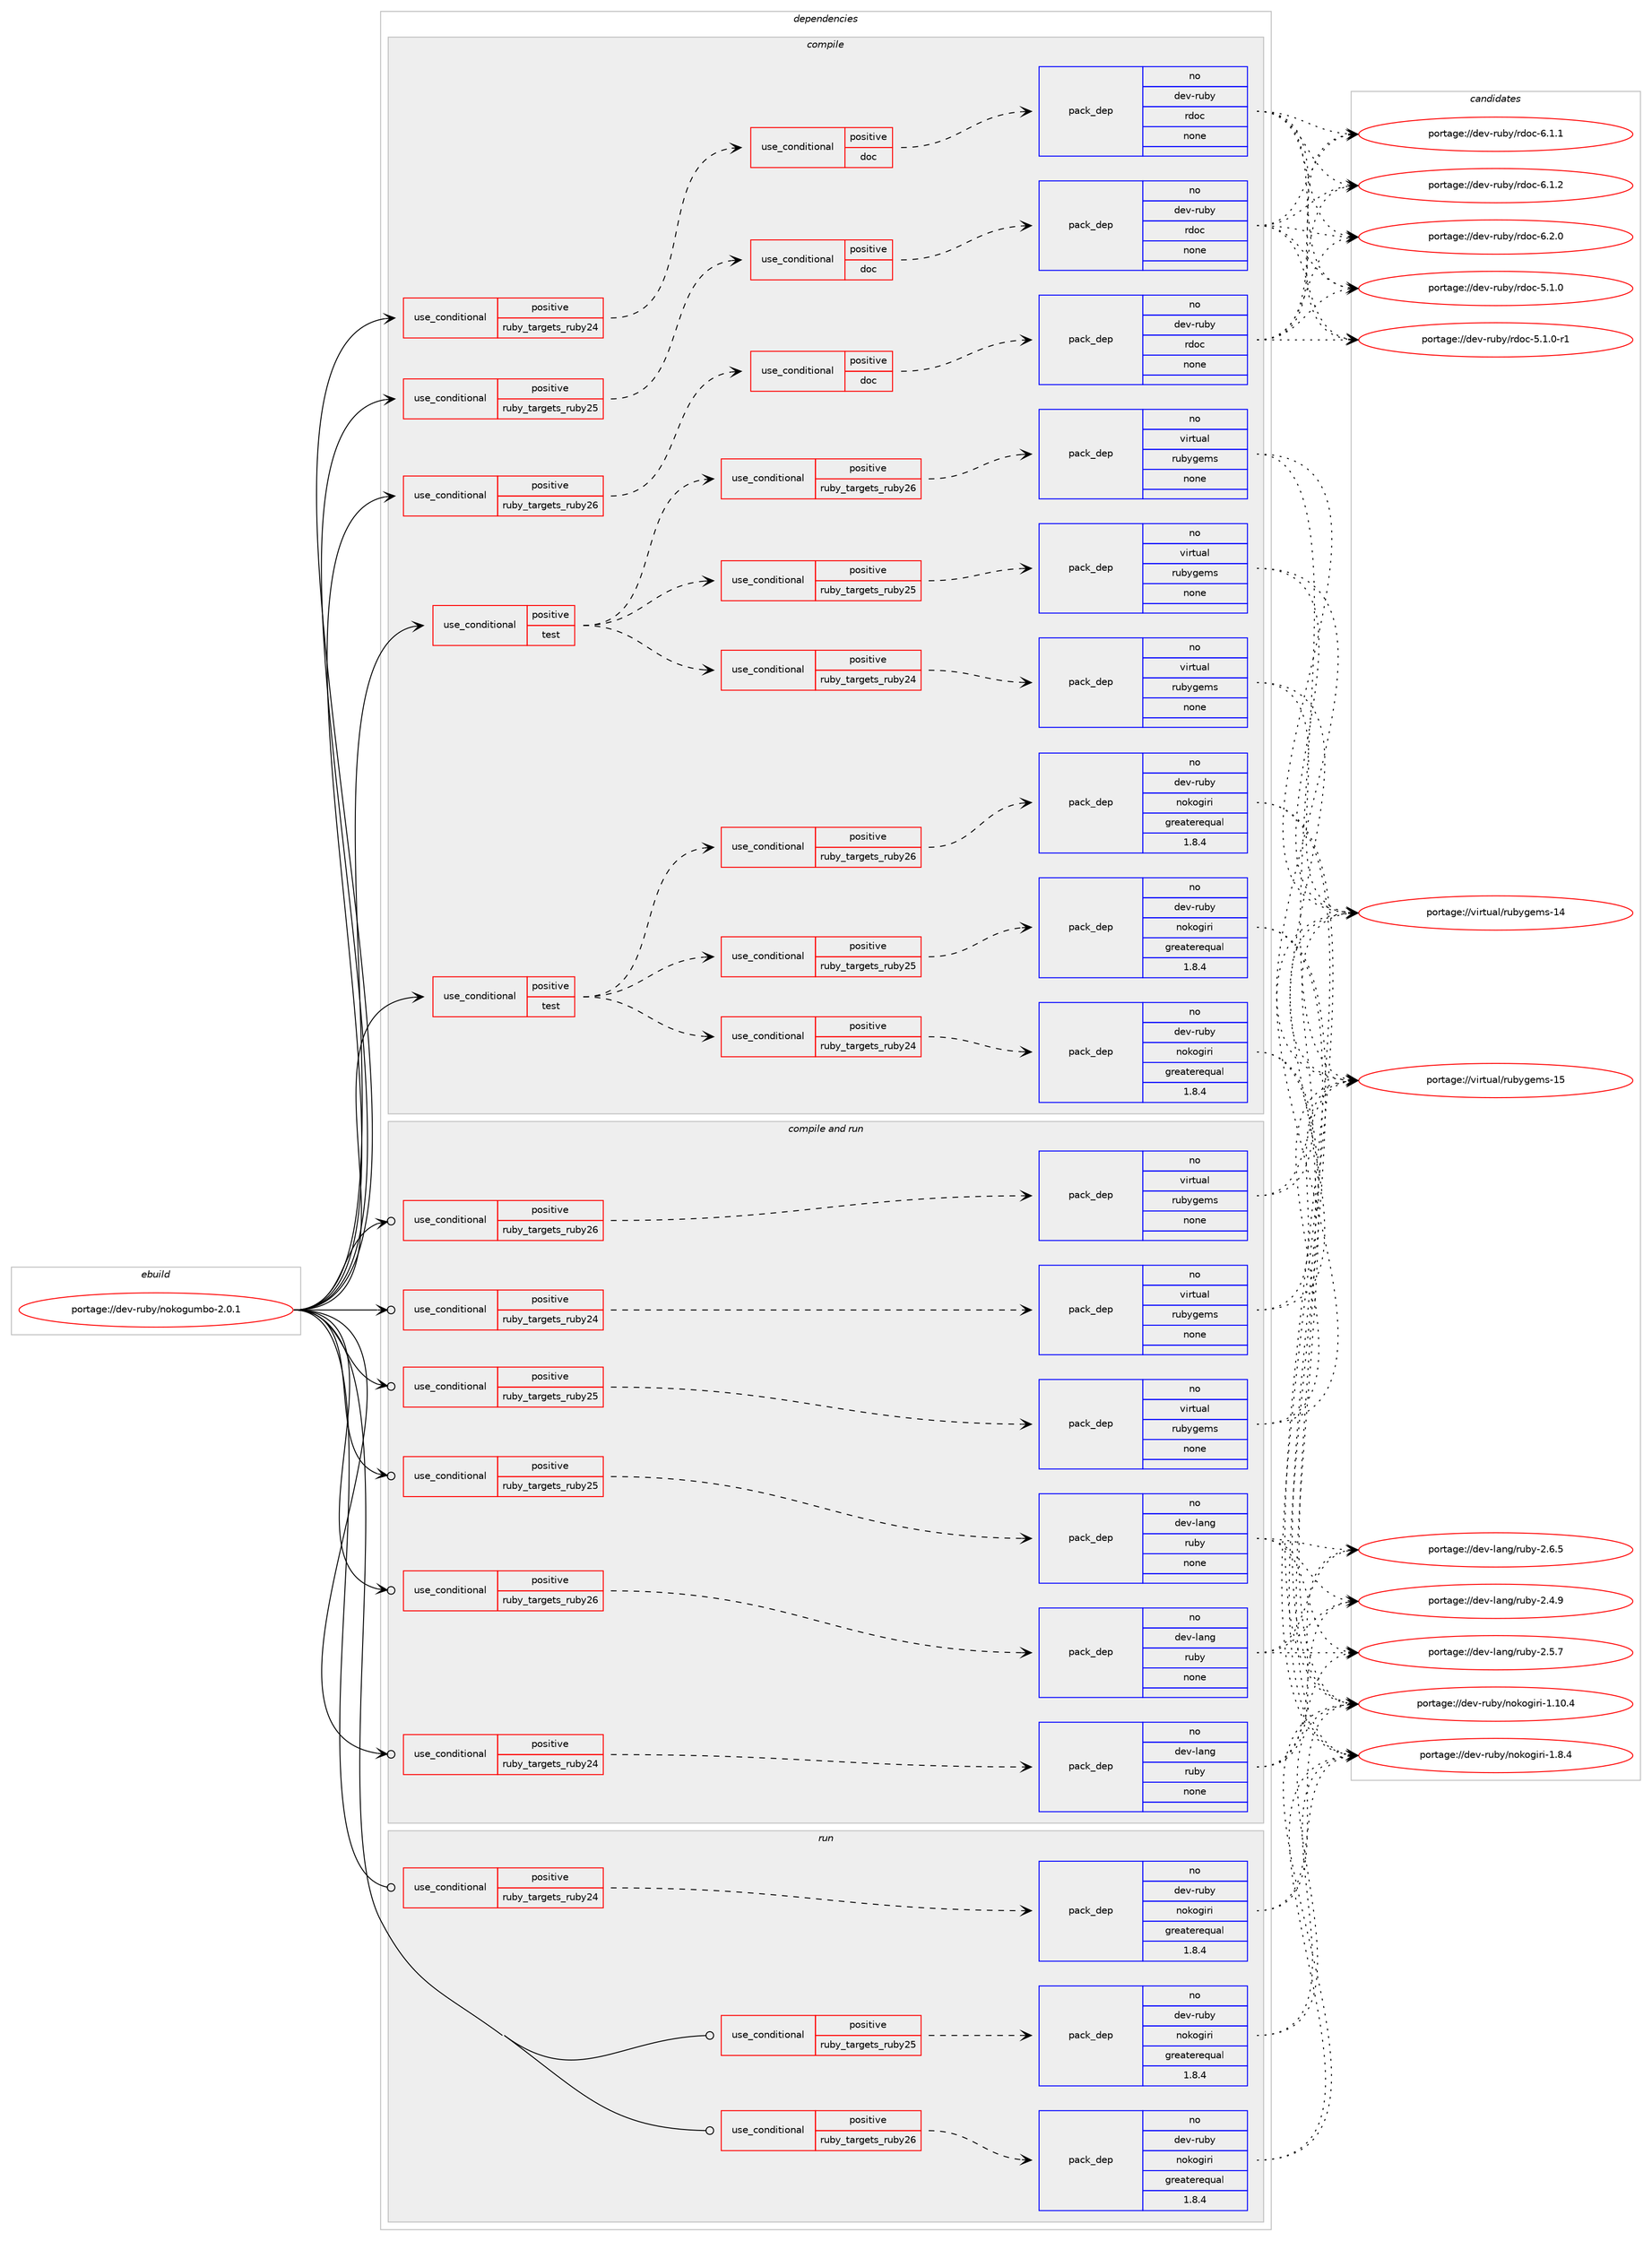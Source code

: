 digraph prolog {

# *************
# Graph options
# *************

newrank=true;
concentrate=true;
compound=true;
graph [rankdir=LR,fontname=Helvetica,fontsize=10,ranksep=1.5];#, ranksep=2.5, nodesep=0.2];
edge  [arrowhead=vee];
node  [fontname=Helvetica,fontsize=10];

# **********
# The ebuild
# **********

subgraph cluster_leftcol {
color=gray;
rank=same;
label=<<i>ebuild</i>>;
id [label="portage://dev-ruby/nokogumbo-2.0.1", color=red, width=4, href="../dev-ruby/nokogumbo-2.0.1.svg"];
}

# ****************
# The dependencies
# ****************

subgraph cluster_midcol {
color=gray;
label=<<i>dependencies</i>>;
subgraph cluster_compile {
fillcolor="#eeeeee";
style=filled;
label=<<i>compile</i>>;
subgraph cond57915 {
dependency231952 [label=<<TABLE BORDER="0" CELLBORDER="1" CELLSPACING="0" CELLPADDING="4"><TR><TD ROWSPAN="3" CELLPADDING="10">use_conditional</TD></TR><TR><TD>positive</TD></TR><TR><TD>ruby_targets_ruby24</TD></TR></TABLE>>, shape=none, color=red];
subgraph cond57916 {
dependency231953 [label=<<TABLE BORDER="0" CELLBORDER="1" CELLSPACING="0" CELLPADDING="4"><TR><TD ROWSPAN="3" CELLPADDING="10">use_conditional</TD></TR><TR><TD>positive</TD></TR><TR><TD>doc</TD></TR></TABLE>>, shape=none, color=red];
subgraph pack170501 {
dependency231954 [label=<<TABLE BORDER="0" CELLBORDER="1" CELLSPACING="0" CELLPADDING="4" WIDTH="220"><TR><TD ROWSPAN="6" CELLPADDING="30">pack_dep</TD></TR><TR><TD WIDTH="110">no</TD></TR><TR><TD>dev-ruby</TD></TR><TR><TD>rdoc</TD></TR><TR><TD>none</TD></TR><TR><TD></TD></TR></TABLE>>, shape=none, color=blue];
}
dependency231953:e -> dependency231954:w [weight=20,style="dashed",arrowhead="vee"];
}
dependency231952:e -> dependency231953:w [weight=20,style="dashed",arrowhead="vee"];
}
id:e -> dependency231952:w [weight=20,style="solid",arrowhead="vee"];
subgraph cond57917 {
dependency231955 [label=<<TABLE BORDER="0" CELLBORDER="1" CELLSPACING="0" CELLPADDING="4"><TR><TD ROWSPAN="3" CELLPADDING="10">use_conditional</TD></TR><TR><TD>positive</TD></TR><TR><TD>ruby_targets_ruby25</TD></TR></TABLE>>, shape=none, color=red];
subgraph cond57918 {
dependency231956 [label=<<TABLE BORDER="0" CELLBORDER="1" CELLSPACING="0" CELLPADDING="4"><TR><TD ROWSPAN="3" CELLPADDING="10">use_conditional</TD></TR><TR><TD>positive</TD></TR><TR><TD>doc</TD></TR></TABLE>>, shape=none, color=red];
subgraph pack170502 {
dependency231957 [label=<<TABLE BORDER="0" CELLBORDER="1" CELLSPACING="0" CELLPADDING="4" WIDTH="220"><TR><TD ROWSPAN="6" CELLPADDING="30">pack_dep</TD></TR><TR><TD WIDTH="110">no</TD></TR><TR><TD>dev-ruby</TD></TR><TR><TD>rdoc</TD></TR><TR><TD>none</TD></TR><TR><TD></TD></TR></TABLE>>, shape=none, color=blue];
}
dependency231956:e -> dependency231957:w [weight=20,style="dashed",arrowhead="vee"];
}
dependency231955:e -> dependency231956:w [weight=20,style="dashed",arrowhead="vee"];
}
id:e -> dependency231955:w [weight=20,style="solid",arrowhead="vee"];
subgraph cond57919 {
dependency231958 [label=<<TABLE BORDER="0" CELLBORDER="1" CELLSPACING="0" CELLPADDING="4"><TR><TD ROWSPAN="3" CELLPADDING="10">use_conditional</TD></TR><TR><TD>positive</TD></TR><TR><TD>ruby_targets_ruby26</TD></TR></TABLE>>, shape=none, color=red];
subgraph cond57920 {
dependency231959 [label=<<TABLE BORDER="0" CELLBORDER="1" CELLSPACING="0" CELLPADDING="4"><TR><TD ROWSPAN="3" CELLPADDING="10">use_conditional</TD></TR><TR><TD>positive</TD></TR><TR><TD>doc</TD></TR></TABLE>>, shape=none, color=red];
subgraph pack170503 {
dependency231960 [label=<<TABLE BORDER="0" CELLBORDER="1" CELLSPACING="0" CELLPADDING="4" WIDTH="220"><TR><TD ROWSPAN="6" CELLPADDING="30">pack_dep</TD></TR><TR><TD WIDTH="110">no</TD></TR><TR><TD>dev-ruby</TD></TR><TR><TD>rdoc</TD></TR><TR><TD>none</TD></TR><TR><TD></TD></TR></TABLE>>, shape=none, color=blue];
}
dependency231959:e -> dependency231960:w [weight=20,style="dashed",arrowhead="vee"];
}
dependency231958:e -> dependency231959:w [weight=20,style="dashed",arrowhead="vee"];
}
id:e -> dependency231958:w [weight=20,style="solid",arrowhead="vee"];
subgraph cond57921 {
dependency231961 [label=<<TABLE BORDER="0" CELLBORDER="1" CELLSPACING="0" CELLPADDING="4"><TR><TD ROWSPAN="3" CELLPADDING="10">use_conditional</TD></TR><TR><TD>positive</TD></TR><TR><TD>test</TD></TR></TABLE>>, shape=none, color=red];
subgraph cond57922 {
dependency231962 [label=<<TABLE BORDER="0" CELLBORDER="1" CELLSPACING="0" CELLPADDING="4"><TR><TD ROWSPAN="3" CELLPADDING="10">use_conditional</TD></TR><TR><TD>positive</TD></TR><TR><TD>ruby_targets_ruby24</TD></TR></TABLE>>, shape=none, color=red];
subgraph pack170504 {
dependency231963 [label=<<TABLE BORDER="0" CELLBORDER="1" CELLSPACING="0" CELLPADDING="4" WIDTH="220"><TR><TD ROWSPAN="6" CELLPADDING="30">pack_dep</TD></TR><TR><TD WIDTH="110">no</TD></TR><TR><TD>dev-ruby</TD></TR><TR><TD>nokogiri</TD></TR><TR><TD>greaterequal</TD></TR><TR><TD>1.8.4</TD></TR></TABLE>>, shape=none, color=blue];
}
dependency231962:e -> dependency231963:w [weight=20,style="dashed",arrowhead="vee"];
}
dependency231961:e -> dependency231962:w [weight=20,style="dashed",arrowhead="vee"];
subgraph cond57923 {
dependency231964 [label=<<TABLE BORDER="0" CELLBORDER="1" CELLSPACING="0" CELLPADDING="4"><TR><TD ROWSPAN="3" CELLPADDING="10">use_conditional</TD></TR><TR><TD>positive</TD></TR><TR><TD>ruby_targets_ruby25</TD></TR></TABLE>>, shape=none, color=red];
subgraph pack170505 {
dependency231965 [label=<<TABLE BORDER="0" CELLBORDER="1" CELLSPACING="0" CELLPADDING="4" WIDTH="220"><TR><TD ROWSPAN="6" CELLPADDING="30">pack_dep</TD></TR><TR><TD WIDTH="110">no</TD></TR><TR><TD>dev-ruby</TD></TR><TR><TD>nokogiri</TD></TR><TR><TD>greaterequal</TD></TR><TR><TD>1.8.4</TD></TR></TABLE>>, shape=none, color=blue];
}
dependency231964:e -> dependency231965:w [weight=20,style="dashed",arrowhead="vee"];
}
dependency231961:e -> dependency231964:w [weight=20,style="dashed",arrowhead="vee"];
subgraph cond57924 {
dependency231966 [label=<<TABLE BORDER="0" CELLBORDER="1" CELLSPACING="0" CELLPADDING="4"><TR><TD ROWSPAN="3" CELLPADDING="10">use_conditional</TD></TR><TR><TD>positive</TD></TR><TR><TD>ruby_targets_ruby26</TD></TR></TABLE>>, shape=none, color=red];
subgraph pack170506 {
dependency231967 [label=<<TABLE BORDER="0" CELLBORDER="1" CELLSPACING="0" CELLPADDING="4" WIDTH="220"><TR><TD ROWSPAN="6" CELLPADDING="30">pack_dep</TD></TR><TR><TD WIDTH="110">no</TD></TR><TR><TD>dev-ruby</TD></TR><TR><TD>nokogiri</TD></TR><TR><TD>greaterequal</TD></TR><TR><TD>1.8.4</TD></TR></TABLE>>, shape=none, color=blue];
}
dependency231966:e -> dependency231967:w [weight=20,style="dashed",arrowhead="vee"];
}
dependency231961:e -> dependency231966:w [weight=20,style="dashed",arrowhead="vee"];
}
id:e -> dependency231961:w [weight=20,style="solid",arrowhead="vee"];
subgraph cond57925 {
dependency231968 [label=<<TABLE BORDER="0" CELLBORDER="1" CELLSPACING="0" CELLPADDING="4"><TR><TD ROWSPAN="3" CELLPADDING="10">use_conditional</TD></TR><TR><TD>positive</TD></TR><TR><TD>test</TD></TR></TABLE>>, shape=none, color=red];
subgraph cond57926 {
dependency231969 [label=<<TABLE BORDER="0" CELLBORDER="1" CELLSPACING="0" CELLPADDING="4"><TR><TD ROWSPAN="3" CELLPADDING="10">use_conditional</TD></TR><TR><TD>positive</TD></TR><TR><TD>ruby_targets_ruby24</TD></TR></TABLE>>, shape=none, color=red];
subgraph pack170507 {
dependency231970 [label=<<TABLE BORDER="0" CELLBORDER="1" CELLSPACING="0" CELLPADDING="4" WIDTH="220"><TR><TD ROWSPAN="6" CELLPADDING="30">pack_dep</TD></TR><TR><TD WIDTH="110">no</TD></TR><TR><TD>virtual</TD></TR><TR><TD>rubygems</TD></TR><TR><TD>none</TD></TR><TR><TD></TD></TR></TABLE>>, shape=none, color=blue];
}
dependency231969:e -> dependency231970:w [weight=20,style="dashed",arrowhead="vee"];
}
dependency231968:e -> dependency231969:w [weight=20,style="dashed",arrowhead="vee"];
subgraph cond57927 {
dependency231971 [label=<<TABLE BORDER="0" CELLBORDER="1" CELLSPACING="0" CELLPADDING="4"><TR><TD ROWSPAN="3" CELLPADDING="10">use_conditional</TD></TR><TR><TD>positive</TD></TR><TR><TD>ruby_targets_ruby25</TD></TR></TABLE>>, shape=none, color=red];
subgraph pack170508 {
dependency231972 [label=<<TABLE BORDER="0" CELLBORDER="1" CELLSPACING="0" CELLPADDING="4" WIDTH="220"><TR><TD ROWSPAN="6" CELLPADDING="30">pack_dep</TD></TR><TR><TD WIDTH="110">no</TD></TR><TR><TD>virtual</TD></TR><TR><TD>rubygems</TD></TR><TR><TD>none</TD></TR><TR><TD></TD></TR></TABLE>>, shape=none, color=blue];
}
dependency231971:e -> dependency231972:w [weight=20,style="dashed",arrowhead="vee"];
}
dependency231968:e -> dependency231971:w [weight=20,style="dashed",arrowhead="vee"];
subgraph cond57928 {
dependency231973 [label=<<TABLE BORDER="0" CELLBORDER="1" CELLSPACING="0" CELLPADDING="4"><TR><TD ROWSPAN="3" CELLPADDING="10">use_conditional</TD></TR><TR><TD>positive</TD></TR><TR><TD>ruby_targets_ruby26</TD></TR></TABLE>>, shape=none, color=red];
subgraph pack170509 {
dependency231974 [label=<<TABLE BORDER="0" CELLBORDER="1" CELLSPACING="0" CELLPADDING="4" WIDTH="220"><TR><TD ROWSPAN="6" CELLPADDING="30">pack_dep</TD></TR><TR><TD WIDTH="110">no</TD></TR><TR><TD>virtual</TD></TR><TR><TD>rubygems</TD></TR><TR><TD>none</TD></TR><TR><TD></TD></TR></TABLE>>, shape=none, color=blue];
}
dependency231973:e -> dependency231974:w [weight=20,style="dashed",arrowhead="vee"];
}
dependency231968:e -> dependency231973:w [weight=20,style="dashed",arrowhead="vee"];
}
id:e -> dependency231968:w [weight=20,style="solid",arrowhead="vee"];
}
subgraph cluster_compileandrun {
fillcolor="#eeeeee";
style=filled;
label=<<i>compile and run</i>>;
subgraph cond57929 {
dependency231975 [label=<<TABLE BORDER="0" CELLBORDER="1" CELLSPACING="0" CELLPADDING="4"><TR><TD ROWSPAN="3" CELLPADDING="10">use_conditional</TD></TR><TR><TD>positive</TD></TR><TR><TD>ruby_targets_ruby24</TD></TR></TABLE>>, shape=none, color=red];
subgraph pack170510 {
dependency231976 [label=<<TABLE BORDER="0" CELLBORDER="1" CELLSPACING="0" CELLPADDING="4" WIDTH="220"><TR><TD ROWSPAN="6" CELLPADDING="30">pack_dep</TD></TR><TR><TD WIDTH="110">no</TD></TR><TR><TD>dev-lang</TD></TR><TR><TD>ruby</TD></TR><TR><TD>none</TD></TR><TR><TD></TD></TR></TABLE>>, shape=none, color=blue];
}
dependency231975:e -> dependency231976:w [weight=20,style="dashed",arrowhead="vee"];
}
id:e -> dependency231975:w [weight=20,style="solid",arrowhead="odotvee"];
subgraph cond57930 {
dependency231977 [label=<<TABLE BORDER="0" CELLBORDER="1" CELLSPACING="0" CELLPADDING="4"><TR><TD ROWSPAN="3" CELLPADDING="10">use_conditional</TD></TR><TR><TD>positive</TD></TR><TR><TD>ruby_targets_ruby24</TD></TR></TABLE>>, shape=none, color=red];
subgraph pack170511 {
dependency231978 [label=<<TABLE BORDER="0" CELLBORDER="1" CELLSPACING="0" CELLPADDING="4" WIDTH="220"><TR><TD ROWSPAN="6" CELLPADDING="30">pack_dep</TD></TR><TR><TD WIDTH="110">no</TD></TR><TR><TD>virtual</TD></TR><TR><TD>rubygems</TD></TR><TR><TD>none</TD></TR><TR><TD></TD></TR></TABLE>>, shape=none, color=blue];
}
dependency231977:e -> dependency231978:w [weight=20,style="dashed",arrowhead="vee"];
}
id:e -> dependency231977:w [weight=20,style="solid",arrowhead="odotvee"];
subgraph cond57931 {
dependency231979 [label=<<TABLE BORDER="0" CELLBORDER="1" CELLSPACING="0" CELLPADDING="4"><TR><TD ROWSPAN="3" CELLPADDING="10">use_conditional</TD></TR><TR><TD>positive</TD></TR><TR><TD>ruby_targets_ruby25</TD></TR></TABLE>>, shape=none, color=red];
subgraph pack170512 {
dependency231980 [label=<<TABLE BORDER="0" CELLBORDER="1" CELLSPACING="0" CELLPADDING="4" WIDTH="220"><TR><TD ROWSPAN="6" CELLPADDING="30">pack_dep</TD></TR><TR><TD WIDTH="110">no</TD></TR><TR><TD>dev-lang</TD></TR><TR><TD>ruby</TD></TR><TR><TD>none</TD></TR><TR><TD></TD></TR></TABLE>>, shape=none, color=blue];
}
dependency231979:e -> dependency231980:w [weight=20,style="dashed",arrowhead="vee"];
}
id:e -> dependency231979:w [weight=20,style="solid",arrowhead="odotvee"];
subgraph cond57932 {
dependency231981 [label=<<TABLE BORDER="0" CELLBORDER="1" CELLSPACING="0" CELLPADDING="4"><TR><TD ROWSPAN="3" CELLPADDING="10">use_conditional</TD></TR><TR><TD>positive</TD></TR><TR><TD>ruby_targets_ruby25</TD></TR></TABLE>>, shape=none, color=red];
subgraph pack170513 {
dependency231982 [label=<<TABLE BORDER="0" CELLBORDER="1" CELLSPACING="0" CELLPADDING="4" WIDTH="220"><TR><TD ROWSPAN="6" CELLPADDING="30">pack_dep</TD></TR><TR><TD WIDTH="110">no</TD></TR><TR><TD>virtual</TD></TR><TR><TD>rubygems</TD></TR><TR><TD>none</TD></TR><TR><TD></TD></TR></TABLE>>, shape=none, color=blue];
}
dependency231981:e -> dependency231982:w [weight=20,style="dashed",arrowhead="vee"];
}
id:e -> dependency231981:w [weight=20,style="solid",arrowhead="odotvee"];
subgraph cond57933 {
dependency231983 [label=<<TABLE BORDER="0" CELLBORDER="1" CELLSPACING="0" CELLPADDING="4"><TR><TD ROWSPAN="3" CELLPADDING="10">use_conditional</TD></TR><TR><TD>positive</TD></TR><TR><TD>ruby_targets_ruby26</TD></TR></TABLE>>, shape=none, color=red];
subgraph pack170514 {
dependency231984 [label=<<TABLE BORDER="0" CELLBORDER="1" CELLSPACING="0" CELLPADDING="4" WIDTH="220"><TR><TD ROWSPAN="6" CELLPADDING="30">pack_dep</TD></TR><TR><TD WIDTH="110">no</TD></TR><TR><TD>dev-lang</TD></TR><TR><TD>ruby</TD></TR><TR><TD>none</TD></TR><TR><TD></TD></TR></TABLE>>, shape=none, color=blue];
}
dependency231983:e -> dependency231984:w [weight=20,style="dashed",arrowhead="vee"];
}
id:e -> dependency231983:w [weight=20,style="solid",arrowhead="odotvee"];
subgraph cond57934 {
dependency231985 [label=<<TABLE BORDER="0" CELLBORDER="1" CELLSPACING="0" CELLPADDING="4"><TR><TD ROWSPAN="3" CELLPADDING="10">use_conditional</TD></TR><TR><TD>positive</TD></TR><TR><TD>ruby_targets_ruby26</TD></TR></TABLE>>, shape=none, color=red];
subgraph pack170515 {
dependency231986 [label=<<TABLE BORDER="0" CELLBORDER="1" CELLSPACING="0" CELLPADDING="4" WIDTH="220"><TR><TD ROWSPAN="6" CELLPADDING="30">pack_dep</TD></TR><TR><TD WIDTH="110">no</TD></TR><TR><TD>virtual</TD></TR><TR><TD>rubygems</TD></TR><TR><TD>none</TD></TR><TR><TD></TD></TR></TABLE>>, shape=none, color=blue];
}
dependency231985:e -> dependency231986:w [weight=20,style="dashed",arrowhead="vee"];
}
id:e -> dependency231985:w [weight=20,style="solid",arrowhead="odotvee"];
}
subgraph cluster_run {
fillcolor="#eeeeee";
style=filled;
label=<<i>run</i>>;
subgraph cond57935 {
dependency231987 [label=<<TABLE BORDER="0" CELLBORDER="1" CELLSPACING="0" CELLPADDING="4"><TR><TD ROWSPAN="3" CELLPADDING="10">use_conditional</TD></TR><TR><TD>positive</TD></TR><TR><TD>ruby_targets_ruby24</TD></TR></TABLE>>, shape=none, color=red];
subgraph pack170516 {
dependency231988 [label=<<TABLE BORDER="0" CELLBORDER="1" CELLSPACING="0" CELLPADDING="4" WIDTH="220"><TR><TD ROWSPAN="6" CELLPADDING="30">pack_dep</TD></TR><TR><TD WIDTH="110">no</TD></TR><TR><TD>dev-ruby</TD></TR><TR><TD>nokogiri</TD></TR><TR><TD>greaterequal</TD></TR><TR><TD>1.8.4</TD></TR></TABLE>>, shape=none, color=blue];
}
dependency231987:e -> dependency231988:w [weight=20,style="dashed",arrowhead="vee"];
}
id:e -> dependency231987:w [weight=20,style="solid",arrowhead="odot"];
subgraph cond57936 {
dependency231989 [label=<<TABLE BORDER="0" CELLBORDER="1" CELLSPACING="0" CELLPADDING="4"><TR><TD ROWSPAN="3" CELLPADDING="10">use_conditional</TD></TR><TR><TD>positive</TD></TR><TR><TD>ruby_targets_ruby25</TD></TR></TABLE>>, shape=none, color=red];
subgraph pack170517 {
dependency231990 [label=<<TABLE BORDER="0" CELLBORDER="1" CELLSPACING="0" CELLPADDING="4" WIDTH="220"><TR><TD ROWSPAN="6" CELLPADDING="30">pack_dep</TD></TR><TR><TD WIDTH="110">no</TD></TR><TR><TD>dev-ruby</TD></TR><TR><TD>nokogiri</TD></TR><TR><TD>greaterequal</TD></TR><TR><TD>1.8.4</TD></TR></TABLE>>, shape=none, color=blue];
}
dependency231989:e -> dependency231990:w [weight=20,style="dashed",arrowhead="vee"];
}
id:e -> dependency231989:w [weight=20,style="solid",arrowhead="odot"];
subgraph cond57937 {
dependency231991 [label=<<TABLE BORDER="0" CELLBORDER="1" CELLSPACING="0" CELLPADDING="4"><TR><TD ROWSPAN="3" CELLPADDING="10">use_conditional</TD></TR><TR><TD>positive</TD></TR><TR><TD>ruby_targets_ruby26</TD></TR></TABLE>>, shape=none, color=red];
subgraph pack170518 {
dependency231992 [label=<<TABLE BORDER="0" CELLBORDER="1" CELLSPACING="0" CELLPADDING="4" WIDTH="220"><TR><TD ROWSPAN="6" CELLPADDING="30">pack_dep</TD></TR><TR><TD WIDTH="110">no</TD></TR><TR><TD>dev-ruby</TD></TR><TR><TD>nokogiri</TD></TR><TR><TD>greaterequal</TD></TR><TR><TD>1.8.4</TD></TR></TABLE>>, shape=none, color=blue];
}
dependency231991:e -> dependency231992:w [weight=20,style="dashed",arrowhead="vee"];
}
id:e -> dependency231991:w [weight=20,style="solid",arrowhead="odot"];
}
}

# **************
# The candidates
# **************

subgraph cluster_choices {
rank=same;
color=gray;
label=<<i>candidates</i>>;

subgraph choice170501 {
color=black;
nodesep=1;
choiceportage10010111845114117981214711410011199455346494648 [label="portage://dev-ruby/rdoc-5.1.0", color=red, width=4,href="../dev-ruby/rdoc-5.1.0.svg"];
choiceportage100101118451141179812147114100111994553464946484511449 [label="portage://dev-ruby/rdoc-5.1.0-r1", color=red, width=4,href="../dev-ruby/rdoc-5.1.0-r1.svg"];
choiceportage10010111845114117981214711410011199455446494649 [label="portage://dev-ruby/rdoc-6.1.1", color=red, width=4,href="../dev-ruby/rdoc-6.1.1.svg"];
choiceportage10010111845114117981214711410011199455446494650 [label="portage://dev-ruby/rdoc-6.1.2", color=red, width=4,href="../dev-ruby/rdoc-6.1.2.svg"];
choiceportage10010111845114117981214711410011199455446504648 [label="portage://dev-ruby/rdoc-6.2.0", color=red, width=4,href="../dev-ruby/rdoc-6.2.0.svg"];
dependency231954:e -> choiceportage10010111845114117981214711410011199455346494648:w [style=dotted,weight="100"];
dependency231954:e -> choiceportage100101118451141179812147114100111994553464946484511449:w [style=dotted,weight="100"];
dependency231954:e -> choiceportage10010111845114117981214711410011199455446494649:w [style=dotted,weight="100"];
dependency231954:e -> choiceportage10010111845114117981214711410011199455446494650:w [style=dotted,weight="100"];
dependency231954:e -> choiceportage10010111845114117981214711410011199455446504648:w [style=dotted,weight="100"];
}
subgraph choice170502 {
color=black;
nodesep=1;
choiceportage10010111845114117981214711410011199455346494648 [label="portage://dev-ruby/rdoc-5.1.0", color=red, width=4,href="../dev-ruby/rdoc-5.1.0.svg"];
choiceportage100101118451141179812147114100111994553464946484511449 [label="portage://dev-ruby/rdoc-5.1.0-r1", color=red, width=4,href="../dev-ruby/rdoc-5.1.0-r1.svg"];
choiceportage10010111845114117981214711410011199455446494649 [label="portage://dev-ruby/rdoc-6.1.1", color=red, width=4,href="../dev-ruby/rdoc-6.1.1.svg"];
choiceportage10010111845114117981214711410011199455446494650 [label="portage://dev-ruby/rdoc-6.1.2", color=red, width=4,href="../dev-ruby/rdoc-6.1.2.svg"];
choiceportage10010111845114117981214711410011199455446504648 [label="portage://dev-ruby/rdoc-6.2.0", color=red, width=4,href="../dev-ruby/rdoc-6.2.0.svg"];
dependency231957:e -> choiceportage10010111845114117981214711410011199455346494648:w [style=dotted,weight="100"];
dependency231957:e -> choiceportage100101118451141179812147114100111994553464946484511449:w [style=dotted,weight="100"];
dependency231957:e -> choiceportage10010111845114117981214711410011199455446494649:w [style=dotted,weight="100"];
dependency231957:e -> choiceportage10010111845114117981214711410011199455446494650:w [style=dotted,weight="100"];
dependency231957:e -> choiceportage10010111845114117981214711410011199455446504648:w [style=dotted,weight="100"];
}
subgraph choice170503 {
color=black;
nodesep=1;
choiceportage10010111845114117981214711410011199455346494648 [label="portage://dev-ruby/rdoc-5.1.0", color=red, width=4,href="../dev-ruby/rdoc-5.1.0.svg"];
choiceportage100101118451141179812147114100111994553464946484511449 [label="portage://dev-ruby/rdoc-5.1.0-r1", color=red, width=4,href="../dev-ruby/rdoc-5.1.0-r1.svg"];
choiceportage10010111845114117981214711410011199455446494649 [label="portage://dev-ruby/rdoc-6.1.1", color=red, width=4,href="../dev-ruby/rdoc-6.1.1.svg"];
choiceportage10010111845114117981214711410011199455446494650 [label="portage://dev-ruby/rdoc-6.1.2", color=red, width=4,href="../dev-ruby/rdoc-6.1.2.svg"];
choiceportage10010111845114117981214711410011199455446504648 [label="portage://dev-ruby/rdoc-6.2.0", color=red, width=4,href="../dev-ruby/rdoc-6.2.0.svg"];
dependency231960:e -> choiceportage10010111845114117981214711410011199455346494648:w [style=dotted,weight="100"];
dependency231960:e -> choiceportage100101118451141179812147114100111994553464946484511449:w [style=dotted,weight="100"];
dependency231960:e -> choiceportage10010111845114117981214711410011199455446494649:w [style=dotted,weight="100"];
dependency231960:e -> choiceportage10010111845114117981214711410011199455446494650:w [style=dotted,weight="100"];
dependency231960:e -> choiceportage10010111845114117981214711410011199455446504648:w [style=dotted,weight="100"];
}
subgraph choice170504 {
color=black;
nodesep=1;
choiceportage10010111845114117981214711011110711110310511410545494649484652 [label="portage://dev-ruby/nokogiri-1.10.4", color=red, width=4,href="../dev-ruby/nokogiri-1.10.4.svg"];
choiceportage100101118451141179812147110111107111103105114105454946564652 [label="portage://dev-ruby/nokogiri-1.8.4", color=red, width=4,href="../dev-ruby/nokogiri-1.8.4.svg"];
dependency231963:e -> choiceportage10010111845114117981214711011110711110310511410545494649484652:w [style=dotted,weight="100"];
dependency231963:e -> choiceportage100101118451141179812147110111107111103105114105454946564652:w [style=dotted,weight="100"];
}
subgraph choice170505 {
color=black;
nodesep=1;
choiceportage10010111845114117981214711011110711110310511410545494649484652 [label="portage://dev-ruby/nokogiri-1.10.4", color=red, width=4,href="../dev-ruby/nokogiri-1.10.4.svg"];
choiceportage100101118451141179812147110111107111103105114105454946564652 [label="portage://dev-ruby/nokogiri-1.8.4", color=red, width=4,href="../dev-ruby/nokogiri-1.8.4.svg"];
dependency231965:e -> choiceportage10010111845114117981214711011110711110310511410545494649484652:w [style=dotted,weight="100"];
dependency231965:e -> choiceportage100101118451141179812147110111107111103105114105454946564652:w [style=dotted,weight="100"];
}
subgraph choice170506 {
color=black;
nodesep=1;
choiceportage10010111845114117981214711011110711110310511410545494649484652 [label="portage://dev-ruby/nokogiri-1.10.4", color=red, width=4,href="../dev-ruby/nokogiri-1.10.4.svg"];
choiceportage100101118451141179812147110111107111103105114105454946564652 [label="portage://dev-ruby/nokogiri-1.8.4", color=red, width=4,href="../dev-ruby/nokogiri-1.8.4.svg"];
dependency231967:e -> choiceportage10010111845114117981214711011110711110310511410545494649484652:w [style=dotted,weight="100"];
dependency231967:e -> choiceportage100101118451141179812147110111107111103105114105454946564652:w [style=dotted,weight="100"];
}
subgraph choice170507 {
color=black;
nodesep=1;
choiceportage118105114116117971084711411798121103101109115454952 [label="portage://virtual/rubygems-14", color=red, width=4,href="../virtual/rubygems-14.svg"];
choiceportage118105114116117971084711411798121103101109115454953 [label="portage://virtual/rubygems-15", color=red, width=4,href="../virtual/rubygems-15.svg"];
dependency231970:e -> choiceportage118105114116117971084711411798121103101109115454952:w [style=dotted,weight="100"];
dependency231970:e -> choiceportage118105114116117971084711411798121103101109115454953:w [style=dotted,weight="100"];
}
subgraph choice170508 {
color=black;
nodesep=1;
choiceportage118105114116117971084711411798121103101109115454952 [label="portage://virtual/rubygems-14", color=red, width=4,href="../virtual/rubygems-14.svg"];
choiceportage118105114116117971084711411798121103101109115454953 [label="portage://virtual/rubygems-15", color=red, width=4,href="../virtual/rubygems-15.svg"];
dependency231972:e -> choiceportage118105114116117971084711411798121103101109115454952:w [style=dotted,weight="100"];
dependency231972:e -> choiceportage118105114116117971084711411798121103101109115454953:w [style=dotted,weight="100"];
}
subgraph choice170509 {
color=black;
nodesep=1;
choiceportage118105114116117971084711411798121103101109115454952 [label="portage://virtual/rubygems-14", color=red, width=4,href="../virtual/rubygems-14.svg"];
choiceportage118105114116117971084711411798121103101109115454953 [label="portage://virtual/rubygems-15", color=red, width=4,href="../virtual/rubygems-15.svg"];
dependency231974:e -> choiceportage118105114116117971084711411798121103101109115454952:w [style=dotted,weight="100"];
dependency231974:e -> choiceportage118105114116117971084711411798121103101109115454953:w [style=dotted,weight="100"];
}
subgraph choice170510 {
color=black;
nodesep=1;
choiceportage10010111845108971101034711411798121455046524657 [label="portage://dev-lang/ruby-2.4.9", color=red, width=4,href="../dev-lang/ruby-2.4.9.svg"];
choiceportage10010111845108971101034711411798121455046534655 [label="portage://dev-lang/ruby-2.5.7", color=red, width=4,href="../dev-lang/ruby-2.5.7.svg"];
choiceportage10010111845108971101034711411798121455046544653 [label="portage://dev-lang/ruby-2.6.5", color=red, width=4,href="../dev-lang/ruby-2.6.5.svg"];
dependency231976:e -> choiceportage10010111845108971101034711411798121455046524657:w [style=dotted,weight="100"];
dependency231976:e -> choiceportage10010111845108971101034711411798121455046534655:w [style=dotted,weight="100"];
dependency231976:e -> choiceportage10010111845108971101034711411798121455046544653:w [style=dotted,weight="100"];
}
subgraph choice170511 {
color=black;
nodesep=1;
choiceportage118105114116117971084711411798121103101109115454952 [label="portage://virtual/rubygems-14", color=red, width=4,href="../virtual/rubygems-14.svg"];
choiceportage118105114116117971084711411798121103101109115454953 [label="portage://virtual/rubygems-15", color=red, width=4,href="../virtual/rubygems-15.svg"];
dependency231978:e -> choiceportage118105114116117971084711411798121103101109115454952:w [style=dotted,weight="100"];
dependency231978:e -> choiceportage118105114116117971084711411798121103101109115454953:w [style=dotted,weight="100"];
}
subgraph choice170512 {
color=black;
nodesep=1;
choiceportage10010111845108971101034711411798121455046524657 [label="portage://dev-lang/ruby-2.4.9", color=red, width=4,href="../dev-lang/ruby-2.4.9.svg"];
choiceportage10010111845108971101034711411798121455046534655 [label="portage://dev-lang/ruby-2.5.7", color=red, width=4,href="../dev-lang/ruby-2.5.7.svg"];
choiceportage10010111845108971101034711411798121455046544653 [label="portage://dev-lang/ruby-2.6.5", color=red, width=4,href="../dev-lang/ruby-2.6.5.svg"];
dependency231980:e -> choiceportage10010111845108971101034711411798121455046524657:w [style=dotted,weight="100"];
dependency231980:e -> choiceportage10010111845108971101034711411798121455046534655:w [style=dotted,weight="100"];
dependency231980:e -> choiceportage10010111845108971101034711411798121455046544653:w [style=dotted,weight="100"];
}
subgraph choice170513 {
color=black;
nodesep=1;
choiceportage118105114116117971084711411798121103101109115454952 [label="portage://virtual/rubygems-14", color=red, width=4,href="../virtual/rubygems-14.svg"];
choiceportage118105114116117971084711411798121103101109115454953 [label="portage://virtual/rubygems-15", color=red, width=4,href="../virtual/rubygems-15.svg"];
dependency231982:e -> choiceportage118105114116117971084711411798121103101109115454952:w [style=dotted,weight="100"];
dependency231982:e -> choiceportage118105114116117971084711411798121103101109115454953:w [style=dotted,weight="100"];
}
subgraph choice170514 {
color=black;
nodesep=1;
choiceportage10010111845108971101034711411798121455046524657 [label="portage://dev-lang/ruby-2.4.9", color=red, width=4,href="../dev-lang/ruby-2.4.9.svg"];
choiceportage10010111845108971101034711411798121455046534655 [label="portage://dev-lang/ruby-2.5.7", color=red, width=4,href="../dev-lang/ruby-2.5.7.svg"];
choiceportage10010111845108971101034711411798121455046544653 [label="portage://dev-lang/ruby-2.6.5", color=red, width=4,href="../dev-lang/ruby-2.6.5.svg"];
dependency231984:e -> choiceportage10010111845108971101034711411798121455046524657:w [style=dotted,weight="100"];
dependency231984:e -> choiceportage10010111845108971101034711411798121455046534655:w [style=dotted,weight="100"];
dependency231984:e -> choiceportage10010111845108971101034711411798121455046544653:w [style=dotted,weight="100"];
}
subgraph choice170515 {
color=black;
nodesep=1;
choiceportage118105114116117971084711411798121103101109115454952 [label="portage://virtual/rubygems-14", color=red, width=4,href="../virtual/rubygems-14.svg"];
choiceportage118105114116117971084711411798121103101109115454953 [label="portage://virtual/rubygems-15", color=red, width=4,href="../virtual/rubygems-15.svg"];
dependency231986:e -> choiceportage118105114116117971084711411798121103101109115454952:w [style=dotted,weight="100"];
dependency231986:e -> choiceportage118105114116117971084711411798121103101109115454953:w [style=dotted,weight="100"];
}
subgraph choice170516 {
color=black;
nodesep=1;
choiceportage10010111845114117981214711011110711110310511410545494649484652 [label="portage://dev-ruby/nokogiri-1.10.4", color=red, width=4,href="../dev-ruby/nokogiri-1.10.4.svg"];
choiceportage100101118451141179812147110111107111103105114105454946564652 [label="portage://dev-ruby/nokogiri-1.8.4", color=red, width=4,href="../dev-ruby/nokogiri-1.8.4.svg"];
dependency231988:e -> choiceportage10010111845114117981214711011110711110310511410545494649484652:w [style=dotted,weight="100"];
dependency231988:e -> choiceportage100101118451141179812147110111107111103105114105454946564652:w [style=dotted,weight="100"];
}
subgraph choice170517 {
color=black;
nodesep=1;
choiceportage10010111845114117981214711011110711110310511410545494649484652 [label="portage://dev-ruby/nokogiri-1.10.4", color=red, width=4,href="../dev-ruby/nokogiri-1.10.4.svg"];
choiceportage100101118451141179812147110111107111103105114105454946564652 [label="portage://dev-ruby/nokogiri-1.8.4", color=red, width=4,href="../dev-ruby/nokogiri-1.8.4.svg"];
dependency231990:e -> choiceportage10010111845114117981214711011110711110310511410545494649484652:w [style=dotted,weight="100"];
dependency231990:e -> choiceportage100101118451141179812147110111107111103105114105454946564652:w [style=dotted,weight="100"];
}
subgraph choice170518 {
color=black;
nodesep=1;
choiceportage10010111845114117981214711011110711110310511410545494649484652 [label="portage://dev-ruby/nokogiri-1.10.4", color=red, width=4,href="../dev-ruby/nokogiri-1.10.4.svg"];
choiceportage100101118451141179812147110111107111103105114105454946564652 [label="portage://dev-ruby/nokogiri-1.8.4", color=red, width=4,href="../dev-ruby/nokogiri-1.8.4.svg"];
dependency231992:e -> choiceportage10010111845114117981214711011110711110310511410545494649484652:w [style=dotted,weight="100"];
dependency231992:e -> choiceportage100101118451141179812147110111107111103105114105454946564652:w [style=dotted,weight="100"];
}
}

}

